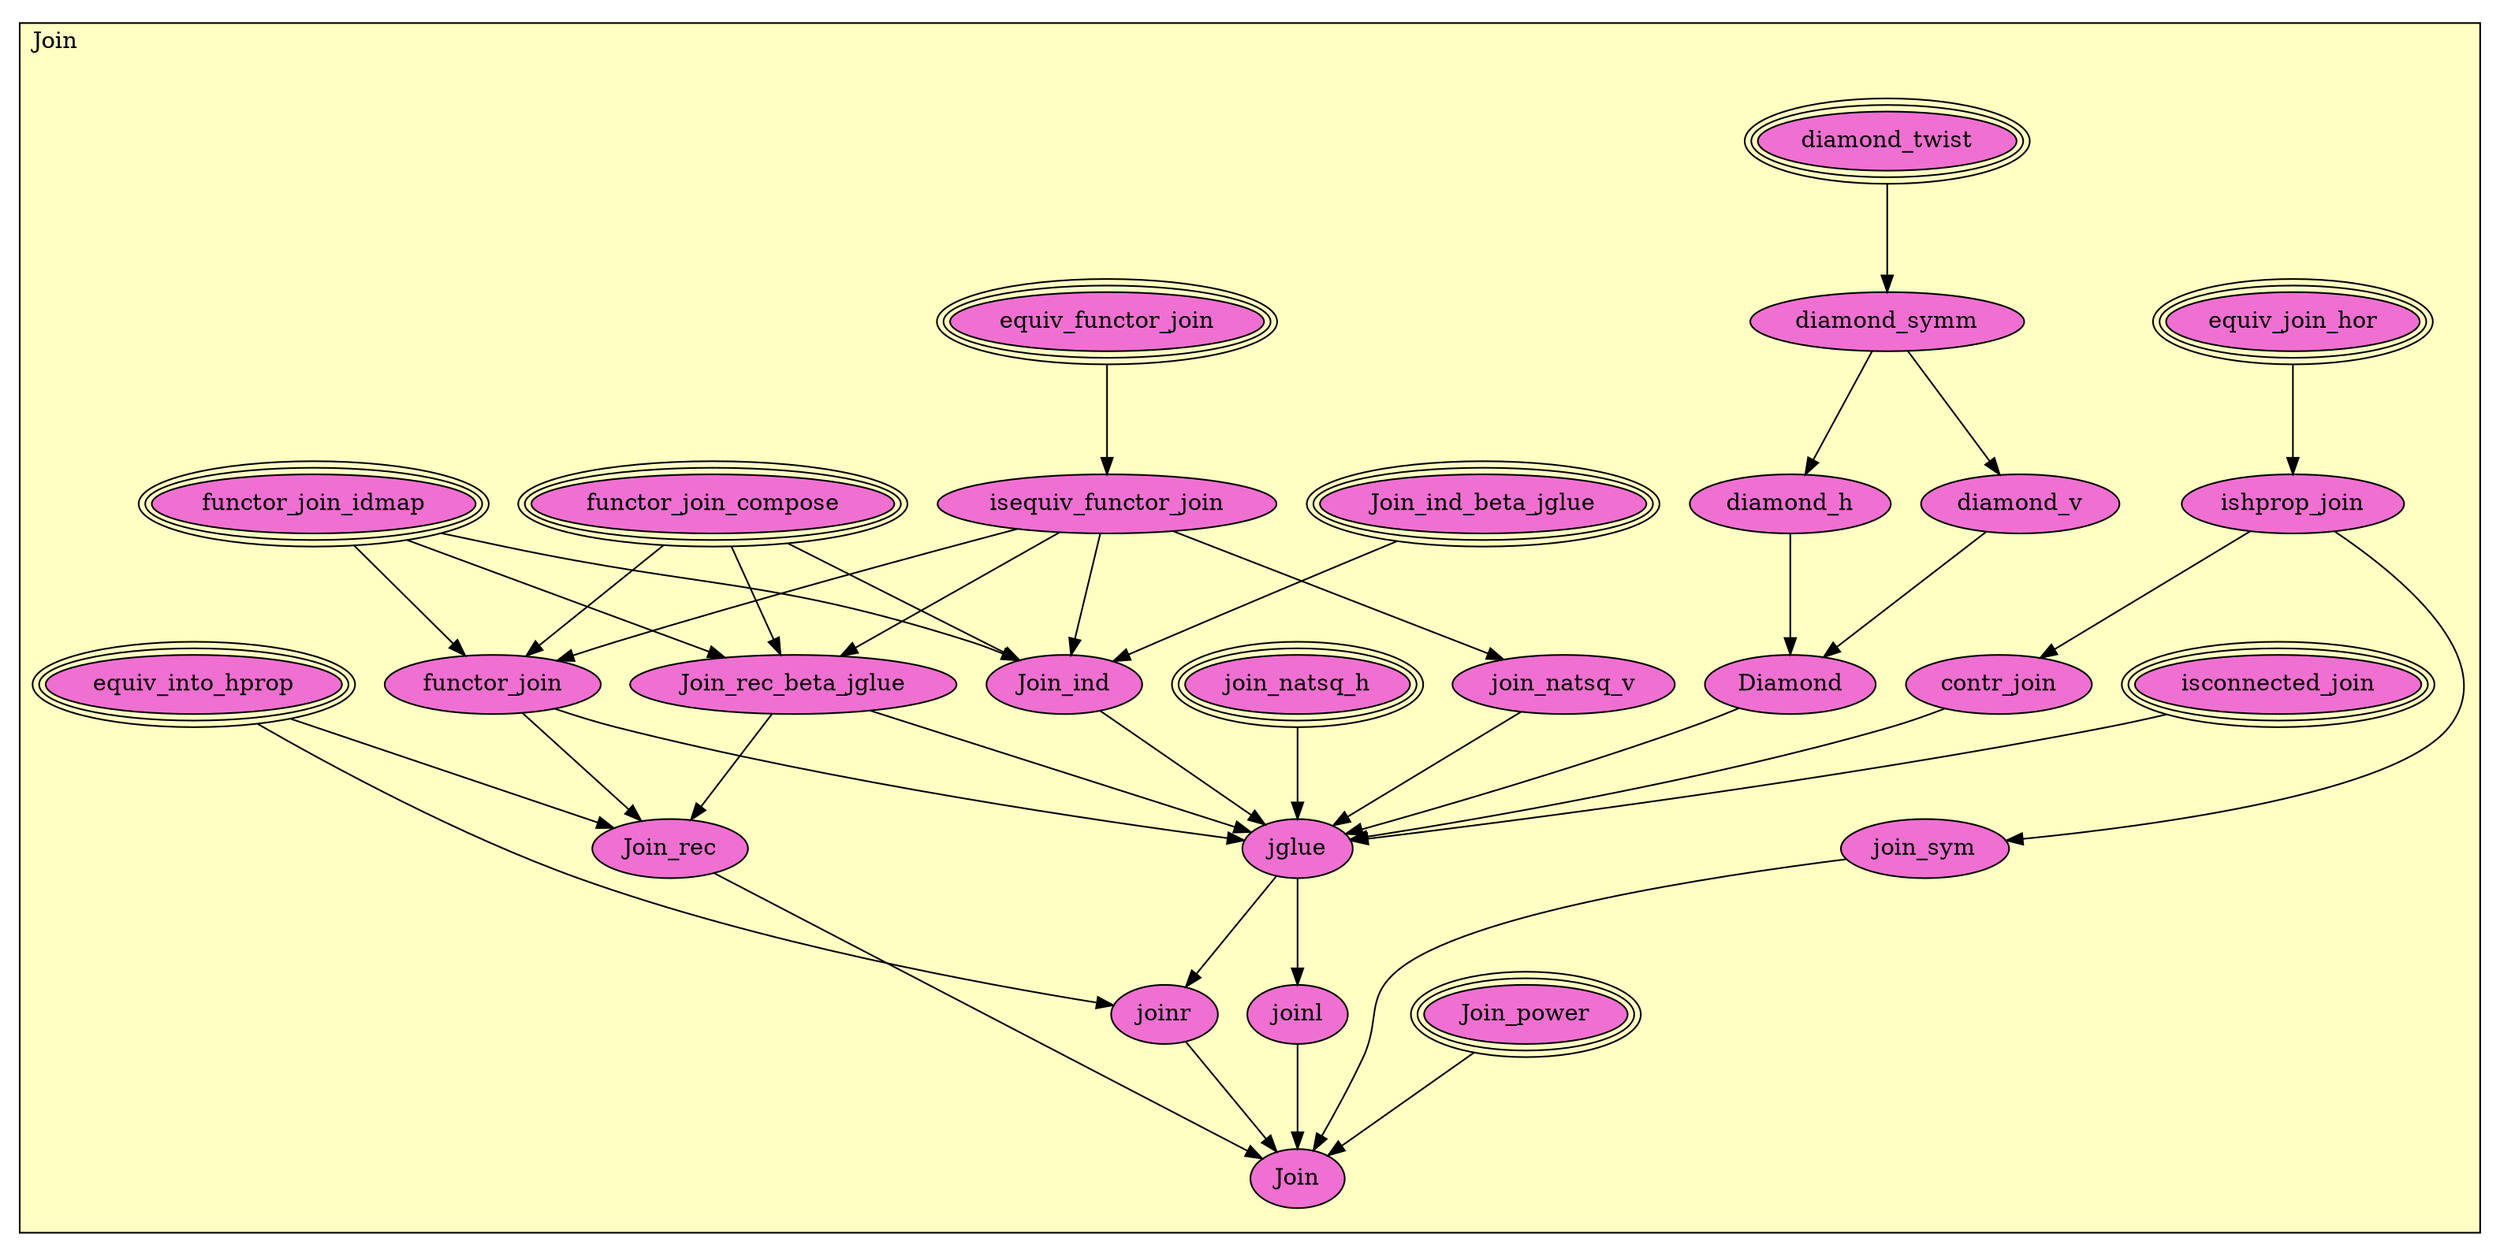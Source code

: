 digraph HoTT_Homotopy_Join {
  graph [ratio=0.5]
  node [style=filled]
Join_Join_power [label="Join_power", URL=<Join.html#Join_power>, peripheries=3, fillcolor="#F070D1"] ;
Join_diamond_twist [label="diamond_twist", URL=<Join.html#diamond_twist>, peripheries=3, fillcolor="#F070D1"] ;
Join_diamond_symm [label="diamond_symm", URL=<Join.html#diamond_symm>, fillcolor="#F070D1"] ;
Join_diamond_v [label="diamond_v", URL=<Join.html#diamond_v>, fillcolor="#F070D1"] ;
Join_diamond_h [label="diamond_h", URL=<Join.html#diamond_h>, fillcolor="#F070D1"] ;
Join_Diamond [label="Diamond", URL=<Join.html#Diamond>, fillcolor="#F070D1"] ;
Join_isconnected_join [label="isconnected_join", URL=<Join.html#isconnected_join>, peripheries=3, fillcolor="#F070D1"] ;
Join_equiv_join_hor [label="equiv_join_hor", URL=<Join.html#equiv_join_hor>, peripheries=3, fillcolor="#F070D1"] ;
Join_equiv_into_hprop [label="equiv_into_hprop", URL=<Join.html#equiv_into_hprop>, peripheries=3, fillcolor="#F070D1"] ;
Join_ishprop_join [label="ishprop_join", URL=<Join.html#ishprop_join>, fillcolor="#F070D1"] ;
Join_equiv_functor_join [label="equiv_functor_join", URL=<Join.html#equiv_functor_join>, peripheries=3, fillcolor="#F070D1"] ;
Join_isequiv_functor_join [label="isequiv_functor_join", URL=<Join.html#isequiv_functor_join>, fillcolor="#F070D1"] ;
Join_functor_join_idmap [label="functor_join_idmap", URL=<Join.html#functor_join_idmap>, peripheries=3, fillcolor="#F070D1"] ;
Join_functor_join_compose [label="functor_join_compose", URL=<Join.html#functor_join_compose>, peripheries=3, fillcolor="#F070D1"] ;
Join_functor_join [label="functor_join", URL=<Join.html#functor_join>, fillcolor="#F070D1"] ;
Join_join_natsq_h [label="join_natsq_h", URL=<Join.html#join_natsq_h>, peripheries=3, fillcolor="#F070D1"] ;
Join_join_natsq_v [label="join_natsq_v", URL=<Join.html#join_natsq_v>, fillcolor="#F070D1"] ;
Join_join_sym [label="join_sym", URL=<Join.html#join_sym>, fillcolor="#F070D1"] ;
Join_contr_join [label="contr_join", URL=<Join.html#contr_join>, fillcolor="#F070D1"] ;
Join_Join_rec_beta_jglue [label="Join_rec_beta_jglue", URL=<Join.html#Join_rec_beta_jglue>, fillcolor="#F070D1"] ;
Join_Join_rec [label="Join_rec", URL=<Join.html#Join_rec>, fillcolor="#F070D1"] ;
Join_Join_ind_beta_jglue [label="Join_ind_beta_jglue", URL=<Join.html#Join_ind_beta_jglue>, peripheries=3, fillcolor="#F070D1"] ;
Join_Join_ind [label="Join_ind", URL=<Join.html#Join_ind>, fillcolor="#F070D1"] ;
Join_jglue [label="jglue", URL=<Join.html#jglue>, fillcolor="#F070D1"] ;
Join_joinr [label="joinr", URL=<Join.html#joinr>, fillcolor="#F070D1"] ;
Join_joinl [label="joinl", URL=<Join.html#joinl>, fillcolor="#F070D1"] ;
Join_Join [label="Join", URL=<Join.html#Join>, fillcolor="#F070D1"] ;
  Join_Join_power -> Join_Join [] ;
  Join_diamond_twist -> Join_diamond_symm [] ;
  Join_diamond_symm -> Join_diamond_v [] ;
  Join_diamond_symm -> Join_diamond_h [] ;
  Join_diamond_v -> Join_Diamond [] ;
  Join_diamond_h -> Join_Diamond [] ;
  Join_Diamond -> Join_jglue [] ;
  Join_isconnected_join -> Join_jglue [] ;
  Join_equiv_join_hor -> Join_ishprop_join [] ;
  Join_equiv_into_hprop -> Join_Join_rec [] ;
  Join_equiv_into_hprop -> Join_joinr [] ;
  Join_ishprop_join -> Join_join_sym [] ;
  Join_ishprop_join -> Join_contr_join [] ;
  Join_equiv_functor_join -> Join_isequiv_functor_join [] ;
  Join_isequiv_functor_join -> Join_functor_join [] ;
  Join_isequiv_functor_join -> Join_join_natsq_v [] ;
  Join_isequiv_functor_join -> Join_Join_rec_beta_jglue [] ;
  Join_isequiv_functor_join -> Join_Join_ind [] ;
  Join_functor_join_idmap -> Join_functor_join [] ;
  Join_functor_join_idmap -> Join_Join_rec_beta_jglue [] ;
  Join_functor_join_idmap -> Join_Join_ind [] ;
  Join_functor_join_compose -> Join_functor_join [] ;
  Join_functor_join_compose -> Join_Join_rec_beta_jglue [] ;
  Join_functor_join_compose -> Join_Join_ind [] ;
  Join_functor_join -> Join_Join_rec [] ;
  Join_functor_join -> Join_jglue [] ;
  Join_join_natsq_h -> Join_jglue [] ;
  Join_join_natsq_v -> Join_jglue [] ;
  Join_join_sym -> Join_Join [] ;
  Join_contr_join -> Join_jglue [] ;
  Join_Join_rec_beta_jglue -> Join_Join_rec [] ;
  Join_Join_rec_beta_jglue -> Join_jglue [] ;
  Join_Join_rec -> Join_Join [] ;
  Join_Join_ind_beta_jglue -> Join_Join_ind [] ;
  Join_Join_ind -> Join_jglue [] ;
  Join_jglue -> Join_joinr [] ;
  Join_jglue -> Join_joinl [] ;
  Join_joinr -> Join_Join [] ;
  Join_joinl -> Join_Join [] ;
subgraph cluster_Join { label="Join"; fillcolor="#FFFFC3"; labeljust=l; style=filled 
Join_Join; Join_joinl; Join_joinr; Join_jglue; Join_Join_ind; Join_Join_ind_beta_jglue; Join_Join_rec; Join_Join_rec_beta_jglue; Join_contr_join; Join_join_sym; Join_join_natsq_v; Join_join_natsq_h; Join_functor_join; Join_functor_join_compose; Join_functor_join_idmap; Join_isequiv_functor_join; Join_equiv_functor_join; Join_ishprop_join; Join_equiv_into_hprop; Join_equiv_join_hor; Join_isconnected_join; Join_Diamond; Join_diamond_h; Join_diamond_v; Join_diamond_symm; Join_diamond_twist; Join_Join_power; };
} /* END */
